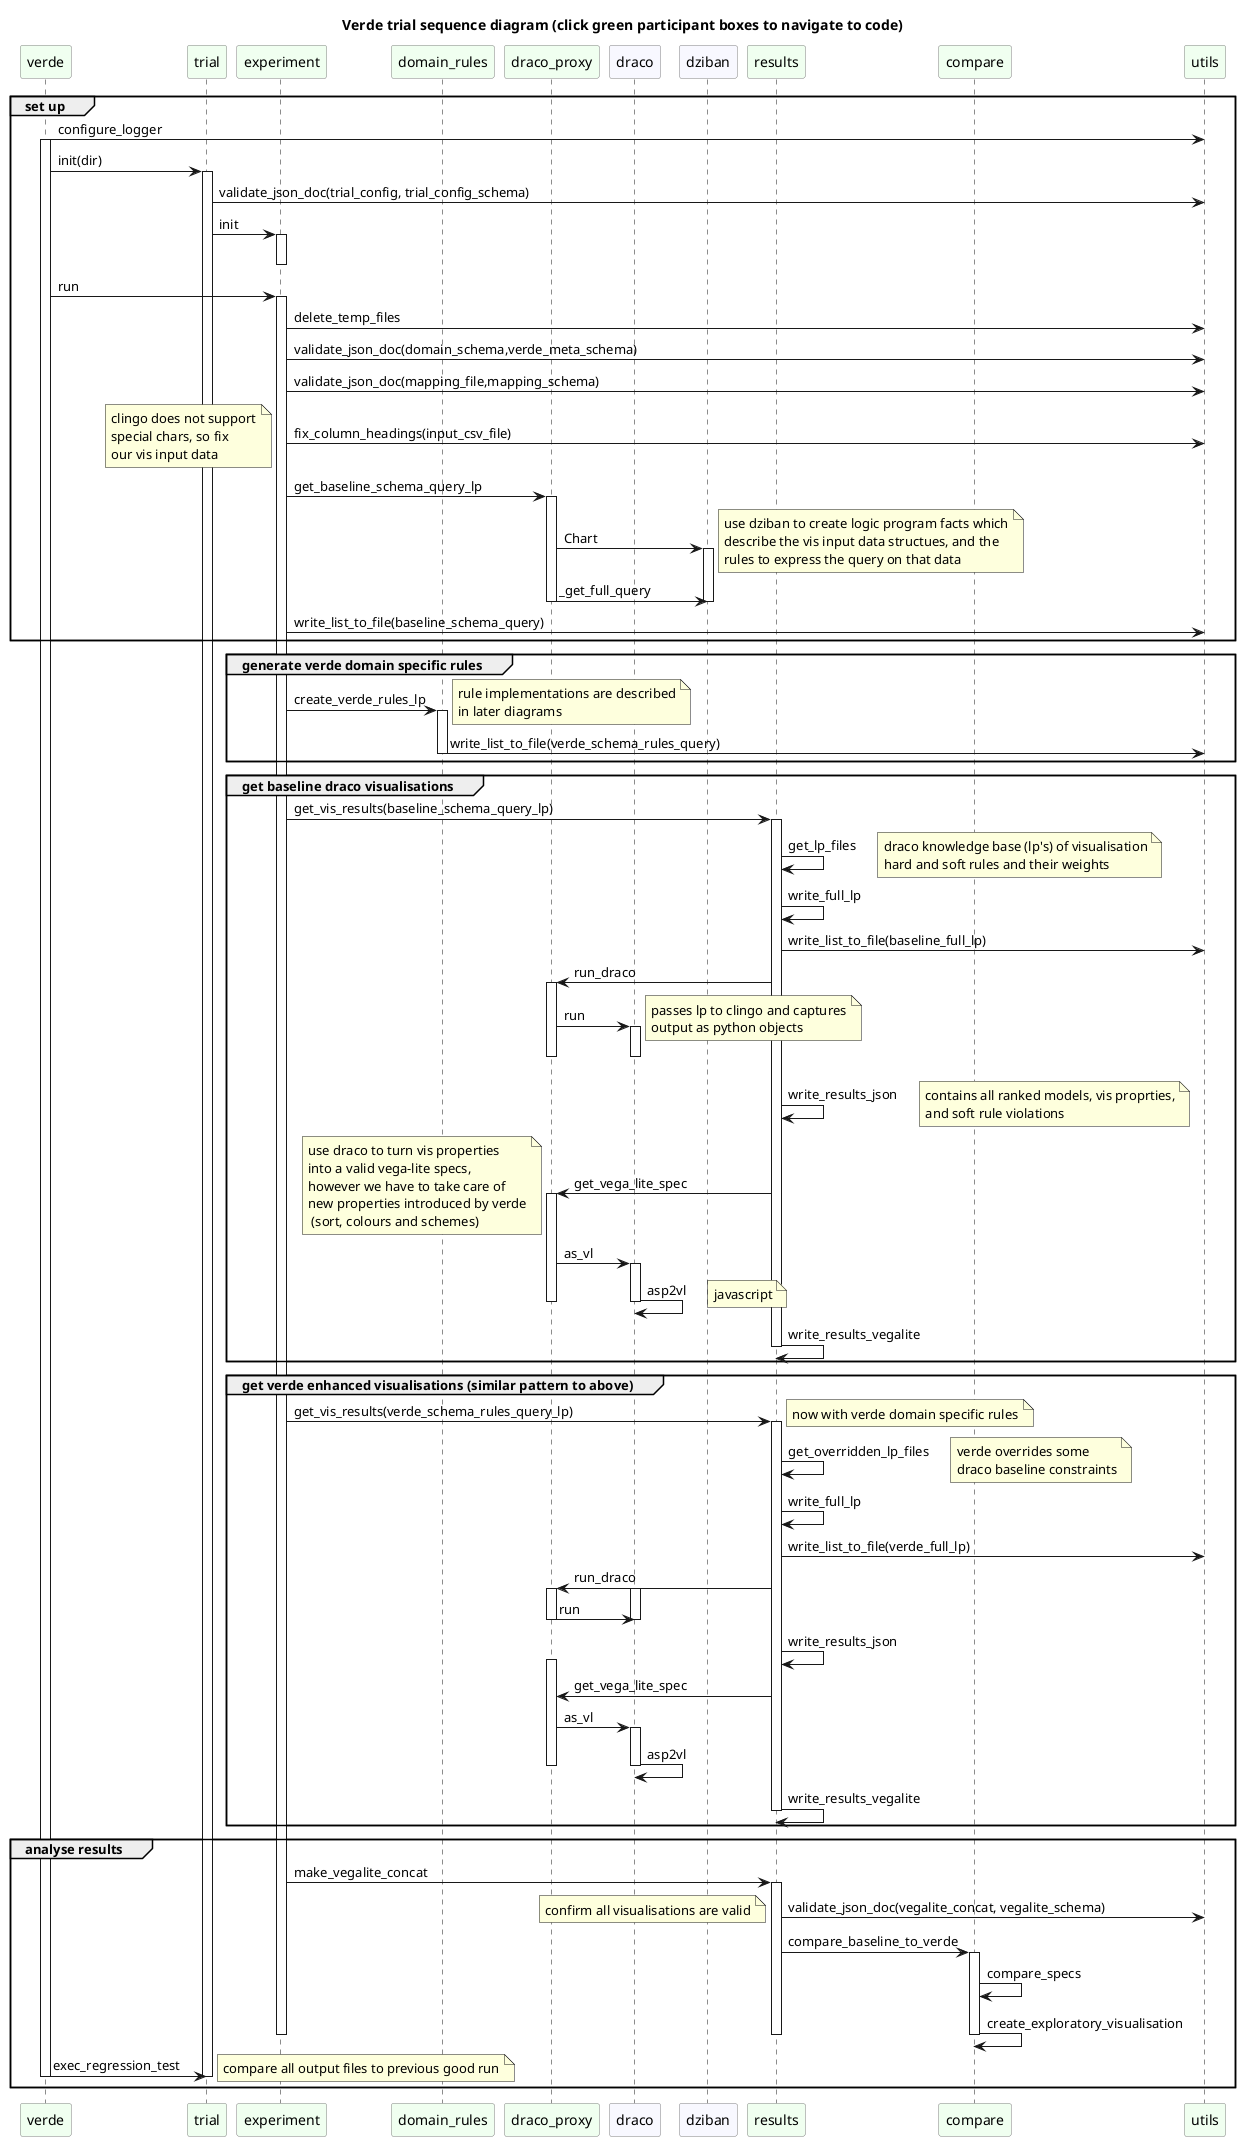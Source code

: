 @startuml
skinparam shadowing false

skinparam ParticipantBorderColor gray

title Verde trial sequence diagram (click green participant boxes to navigate to code)

participant verde [[https://github.com/trubens71/verde/blob/master/scripts/verde.py]] #Honeydew
participant trial [[https://github.com/trubens71/verde/blob/master/src/trial.py]] #Honeydew
participant experiment [[https://github.com/trubens71/verde/blob/master/src/experiment.py]] #Honeydew
participant domain_rules [[https://github.com/trubens71/verde/blob/master/src/domain_rules.py]] #Honeydew
participant draco_proxy [[https://github.com/trubens71/verde/blob/master/src/draco_proxy.py]] #Honeydew
participant draco [[https://github.com/uwdata/draco]] #GhostWhite
participant dziban [[https://github.com/uwdata/dziban]] #GhostWhite
participant results [[https://github.com/trubens71/verde/blob/master/src/results.py]] #Honeydew
participant compare [[https://github.com/trubens71/verde/blob/master/src/compare.py]] #Honeydew
participant utils [[https://github.com/trubens71/verde/blob/master/src/utils.py]] #Honeydew

group set up
verde->utils [[https://github.com/trubens71/verde/blob/e3e62bc0e99533f67f17d23f406d6f08fca4a210/src/utils.py#L186]] : configure_logger
activate verde
verde->trial: init(dir)
activate trial
trial->utils: validate_json_doc(trial_config, trial_config_schema)
trial->experiment: init
activate experiment
deactivate experiment
verde->experiment: run
activate experiment
experiment->utils: delete_temp_files
experiment->utils: validate_json_doc(domain_schema,verde_meta_schema)
experiment->utils: validate_json_doc(mapping_file,mapping_schema)
experiment->utils: fix_column_headings(input_csv_file)
note left
clingo does not support
special chars, so fix
our vis input data
end note
experiment->draco_proxy: get_baseline_schema_query_lp
activate draco_proxy
draco_proxy->dziban: Chart
note right
use dziban to create logic program facts which
describe the vis input data structues, and the
rules to express the query on that data
endnote
activate dziban
draco_proxy->dziban: _get_full_query
deactivate dziban
deactivate draco_proxy
experiment->utils: write_list_to_file(baseline_schema_query)
end


group generate verde domain specific rules
experiment->domain_rules: create_verde_rules_lp
activate domain_rules
note right
rule implementations are described
in later diagrams
end note
domain_rules->utils: write_list_to_file(verde_schema_rules_query)
deactivate domain_rules
end

activate experiment

group get baseline draco visualisations
experiment->results: get_vis_results(baseline_schema_query_lp)
activate results
results->results: get_lp_files
note right
draco knowledge base (lp's) of visualisation
hard and soft rules and their weights
end note
results->results: write_full_lp
results->utils: write_list_to_file(baseline_full_lp)
results->draco_proxy: run_draco
activate draco_proxy
draco_proxy->draco: run
activate draco
note right
passes lp to clingo and captures
output as python objects
end note
deactivate draco
deactivate draco_proxy
results->results: write_results_json
note right
contains all ranked models, vis proprties,
and soft rule violations
end note
results->draco_proxy: get_vega_lite_spec
note left
use draco to turn vis properties
into a valid vega-lite specs,
however we have to take care of
new properties introduced by verde
 (sort, colours and schemes)
end note
activate draco_proxy
draco_proxy->draco: as_vl
activate draco
draco->draco: asp2vl
note right
javascript
end note
deactivate draco
deactivate draco_proxy
results->results: write_results_vegalite
deactivate results
end


group get verde enhanced visualisations (similar pattern to above)
experiment->results: get_vis_results(verde_schema_rules_query_lp)
activate results
note right: now with verde domain specific rules
results->results: get_overridden_lp_files
note right
verde overrides some
draco baseline constraints
end note
results->results: write_full_lp
results->utils: write_list_to_file(verde_full_lp)
results->draco_proxy: run_draco
activate draco_proxy
activate draco
draco_proxy->draco: run
deactivate draco
deactivate draco_proxy
results->results: write_results_json
activate draco_proxy
results->draco_proxy: get_vega_lite_spec
draco_proxy->draco: as_vl
activate draco
draco->draco: asp2vl
deactivate draco
deactivate draco_proxy
results->results: write_results_vegalite
deactivate results
end

group analyse results
experiment->results: make_vegalite_concat
activate results
results->utils: validate_json_doc(vegalite_concat, vegalite_schema)
note left
confirm all visualisations are valid
end note
results->compare: compare_baseline_to_verde
activate compare
compare->compare: compare_specs
compare->compare: create_exploratory_visualisation
deactivate compare
deactivate results
deactivate experiment
verde->trial: exec_regression_test
deactivate trial
note right: compare all output files to previous good run
deactivate verde
end

@enduml

